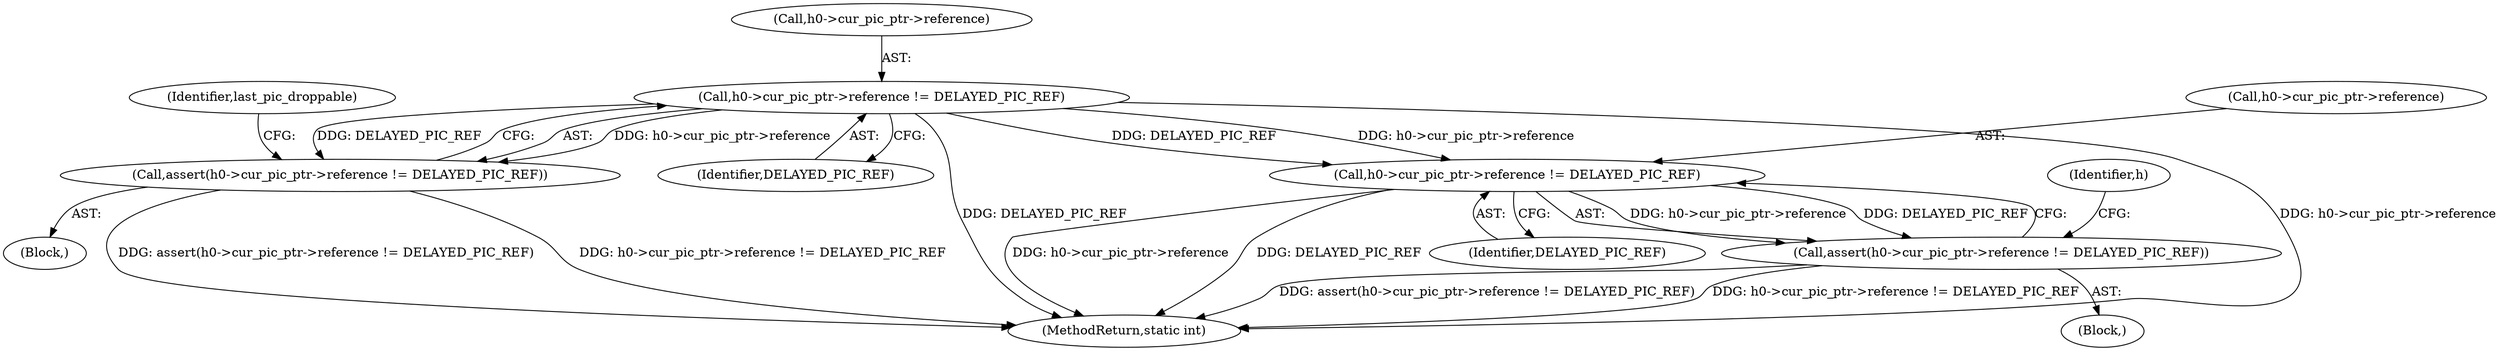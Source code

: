 digraph "0_FFmpeg_29ffeef5e73b8f41ff3a3f2242d356759c66f91f@pointer" {
"1001282" [label="(Call,h0->cur_pic_ptr->reference != DELAYED_PIC_REF)"];
"1001281" [label="(Call,assert(h0->cur_pic_ptr->reference != DELAYED_PIC_REF))"];
"1001731" [label="(Call,h0->cur_pic_ptr->reference != DELAYED_PIC_REF)"];
"1001730" [label="(Call,assert(h0->cur_pic_ptr->reference != DELAYED_PIC_REF))"];
"1001731" [label="(Call,h0->cur_pic_ptr->reference != DELAYED_PIC_REF)"];
"1001730" [label="(Call,assert(h0->cur_pic_ptr->reference != DELAYED_PIC_REF))"];
"1001737" [label="(Identifier,DELAYED_PIC_REF)"];
"1001288" [label="(Identifier,DELAYED_PIC_REF)"];
"1001282" [label="(Call,h0->cur_pic_ptr->reference != DELAYED_PIC_REF)"];
"1001283" [label="(Call,h0->cur_pic_ptr->reference)"];
"1001715" [label="(Block,)"];
"1003435" [label="(MethodReturn,static int)"];
"1001266" [label="(Block,)"];
"1001292" [label="(Identifier,last_pic_droppable)"];
"1001742" [label="(Identifier,h)"];
"1001732" [label="(Call,h0->cur_pic_ptr->reference)"];
"1001281" [label="(Call,assert(h0->cur_pic_ptr->reference != DELAYED_PIC_REF))"];
"1001282" -> "1001281"  [label="AST: "];
"1001282" -> "1001288"  [label="CFG: "];
"1001283" -> "1001282"  [label="AST: "];
"1001288" -> "1001282"  [label="AST: "];
"1001281" -> "1001282"  [label="CFG: "];
"1001282" -> "1003435"  [label="DDG: h0->cur_pic_ptr->reference"];
"1001282" -> "1003435"  [label="DDG: DELAYED_PIC_REF"];
"1001282" -> "1001281"  [label="DDG: h0->cur_pic_ptr->reference"];
"1001282" -> "1001281"  [label="DDG: DELAYED_PIC_REF"];
"1001282" -> "1001731"  [label="DDG: h0->cur_pic_ptr->reference"];
"1001282" -> "1001731"  [label="DDG: DELAYED_PIC_REF"];
"1001281" -> "1001266"  [label="AST: "];
"1001292" -> "1001281"  [label="CFG: "];
"1001281" -> "1003435"  [label="DDG: h0->cur_pic_ptr->reference != DELAYED_PIC_REF"];
"1001281" -> "1003435"  [label="DDG: assert(h0->cur_pic_ptr->reference != DELAYED_PIC_REF)"];
"1001731" -> "1001730"  [label="AST: "];
"1001731" -> "1001737"  [label="CFG: "];
"1001732" -> "1001731"  [label="AST: "];
"1001737" -> "1001731"  [label="AST: "];
"1001730" -> "1001731"  [label="CFG: "];
"1001731" -> "1003435"  [label="DDG: h0->cur_pic_ptr->reference"];
"1001731" -> "1003435"  [label="DDG: DELAYED_PIC_REF"];
"1001731" -> "1001730"  [label="DDG: h0->cur_pic_ptr->reference"];
"1001731" -> "1001730"  [label="DDG: DELAYED_PIC_REF"];
"1001730" -> "1001715"  [label="AST: "];
"1001742" -> "1001730"  [label="CFG: "];
"1001730" -> "1003435"  [label="DDG: assert(h0->cur_pic_ptr->reference != DELAYED_PIC_REF)"];
"1001730" -> "1003435"  [label="DDG: h0->cur_pic_ptr->reference != DELAYED_PIC_REF"];
}
